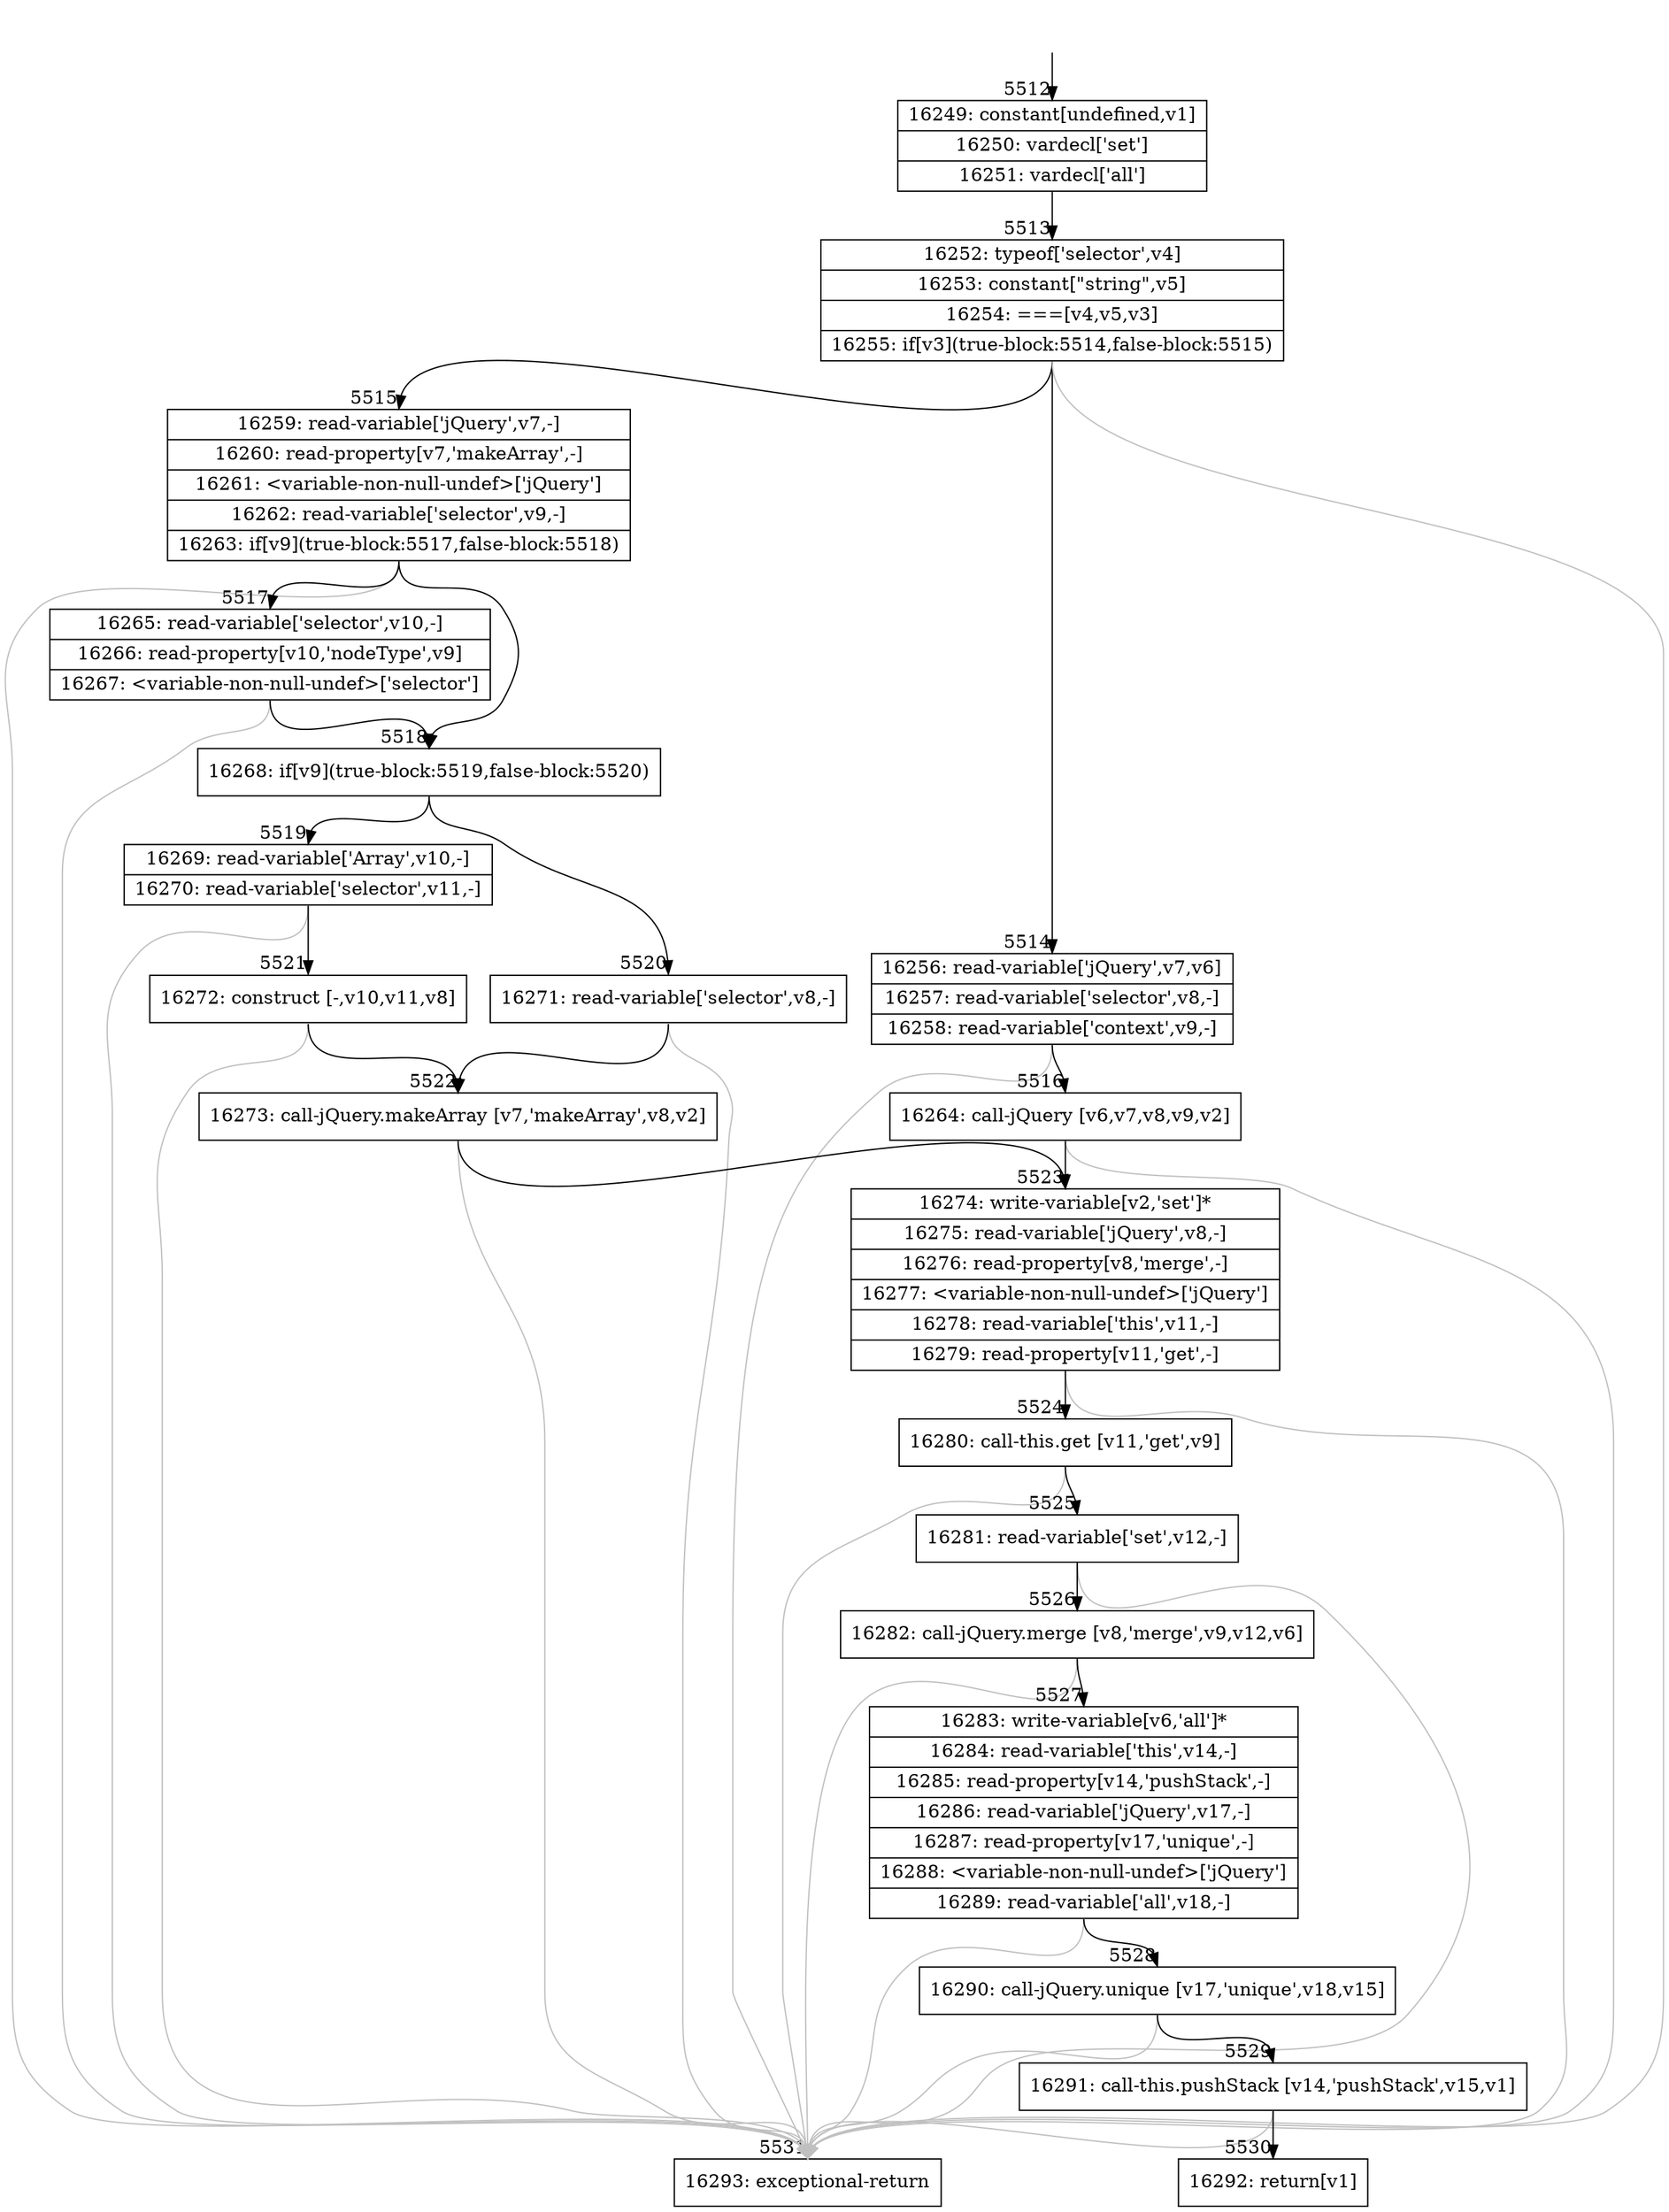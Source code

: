 digraph {
rankdir="TD"
BB_entry347[shape=none,label=""];
BB_entry347 -> BB5512 [tailport=s, headport=n, headlabel="    5512"]
BB5512 [shape=record label="{16249: constant[undefined,v1]|16250: vardecl['set']|16251: vardecl['all']}" ] 
BB5512 -> BB5513 [tailport=s, headport=n, headlabel="      5513"]
BB5513 [shape=record label="{16252: typeof['selector',v4]|16253: constant[\"string\",v5]|16254: ===[v4,v5,v3]|16255: if[v3](true-block:5514,false-block:5515)}" ] 
BB5513 -> BB5514 [tailport=s, headport=n, headlabel="      5514"]
BB5513 -> BB5515 [tailport=s, headport=n, headlabel="      5515"]
BB5513 -> BB5531 [tailport=s, headport=n, color=gray, headlabel="      5531"]
BB5514 [shape=record label="{16256: read-variable['jQuery',v7,v6]|16257: read-variable['selector',v8,-]|16258: read-variable['context',v9,-]}" ] 
BB5514 -> BB5516 [tailport=s, headport=n, headlabel="      5516"]
BB5514 -> BB5531 [tailport=s, headport=n, color=gray]
BB5515 [shape=record label="{16259: read-variable['jQuery',v7,-]|16260: read-property[v7,'makeArray',-]|16261: \<variable-non-null-undef\>['jQuery']|16262: read-variable['selector',v9,-]|16263: if[v9](true-block:5517,false-block:5518)}" ] 
BB5515 -> BB5518 [tailport=s, headport=n, headlabel="      5518"]
BB5515 -> BB5517 [tailport=s, headport=n, headlabel="      5517"]
BB5515 -> BB5531 [tailport=s, headport=n, color=gray]
BB5516 [shape=record label="{16264: call-jQuery [v6,v7,v8,v9,v2]}" ] 
BB5516 -> BB5523 [tailport=s, headport=n, headlabel="      5523"]
BB5516 -> BB5531 [tailport=s, headport=n, color=gray]
BB5517 [shape=record label="{16265: read-variable['selector',v10,-]|16266: read-property[v10,'nodeType',v9]|16267: \<variable-non-null-undef\>['selector']}" ] 
BB5517 -> BB5518 [tailport=s, headport=n]
BB5517 -> BB5531 [tailport=s, headport=n, color=gray]
BB5518 [shape=record label="{16268: if[v9](true-block:5519,false-block:5520)}" ] 
BB5518 -> BB5519 [tailport=s, headport=n, headlabel="      5519"]
BB5518 -> BB5520 [tailport=s, headport=n, headlabel="      5520"]
BB5519 [shape=record label="{16269: read-variable['Array',v10,-]|16270: read-variable['selector',v11,-]}" ] 
BB5519 -> BB5521 [tailport=s, headport=n, headlabel="      5521"]
BB5519 -> BB5531 [tailport=s, headport=n, color=gray]
BB5520 [shape=record label="{16271: read-variable['selector',v8,-]}" ] 
BB5520 -> BB5522 [tailport=s, headport=n, headlabel="      5522"]
BB5520 -> BB5531 [tailport=s, headport=n, color=gray]
BB5521 [shape=record label="{16272: construct [-,v10,v11,v8]}" ] 
BB5521 -> BB5522 [tailport=s, headport=n]
BB5521 -> BB5531 [tailport=s, headport=n, color=gray]
BB5522 [shape=record label="{16273: call-jQuery.makeArray [v7,'makeArray',v8,v2]}" ] 
BB5522 -> BB5523 [tailport=s, headport=n]
BB5522 -> BB5531 [tailport=s, headport=n, color=gray]
BB5523 [shape=record label="{16274: write-variable[v2,'set']*|16275: read-variable['jQuery',v8,-]|16276: read-property[v8,'merge',-]|16277: \<variable-non-null-undef\>['jQuery']|16278: read-variable['this',v11,-]|16279: read-property[v11,'get',-]}" ] 
BB5523 -> BB5524 [tailport=s, headport=n, headlabel="      5524"]
BB5523 -> BB5531 [tailport=s, headport=n, color=gray]
BB5524 [shape=record label="{16280: call-this.get [v11,'get',v9]}" ] 
BB5524 -> BB5525 [tailport=s, headport=n, headlabel="      5525"]
BB5524 -> BB5531 [tailport=s, headport=n, color=gray]
BB5525 [shape=record label="{16281: read-variable['set',v12,-]}" ] 
BB5525 -> BB5526 [tailport=s, headport=n, headlabel="      5526"]
BB5525 -> BB5531 [tailport=s, headport=n, color=gray]
BB5526 [shape=record label="{16282: call-jQuery.merge [v8,'merge',v9,v12,v6]}" ] 
BB5526 -> BB5527 [tailport=s, headport=n, headlabel="      5527"]
BB5526 -> BB5531 [tailport=s, headport=n, color=gray]
BB5527 [shape=record label="{16283: write-variable[v6,'all']*|16284: read-variable['this',v14,-]|16285: read-property[v14,'pushStack',-]|16286: read-variable['jQuery',v17,-]|16287: read-property[v17,'unique',-]|16288: \<variable-non-null-undef\>['jQuery']|16289: read-variable['all',v18,-]}" ] 
BB5527 -> BB5528 [tailport=s, headport=n, headlabel="      5528"]
BB5527 -> BB5531 [tailport=s, headport=n, color=gray]
BB5528 [shape=record label="{16290: call-jQuery.unique [v17,'unique',v18,v15]}" ] 
BB5528 -> BB5529 [tailport=s, headport=n, headlabel="      5529"]
BB5528 -> BB5531 [tailport=s, headport=n, color=gray]
BB5529 [shape=record label="{16291: call-this.pushStack [v14,'pushStack',v15,v1]}" ] 
BB5529 -> BB5530 [tailport=s, headport=n, headlabel="      5530"]
BB5529 -> BB5531 [tailport=s, headport=n, color=gray]
BB5530 [shape=record label="{16292: return[v1]}" ] 
BB5531 [shape=record label="{16293: exceptional-return}" ] 
//#$~ 5668
}

